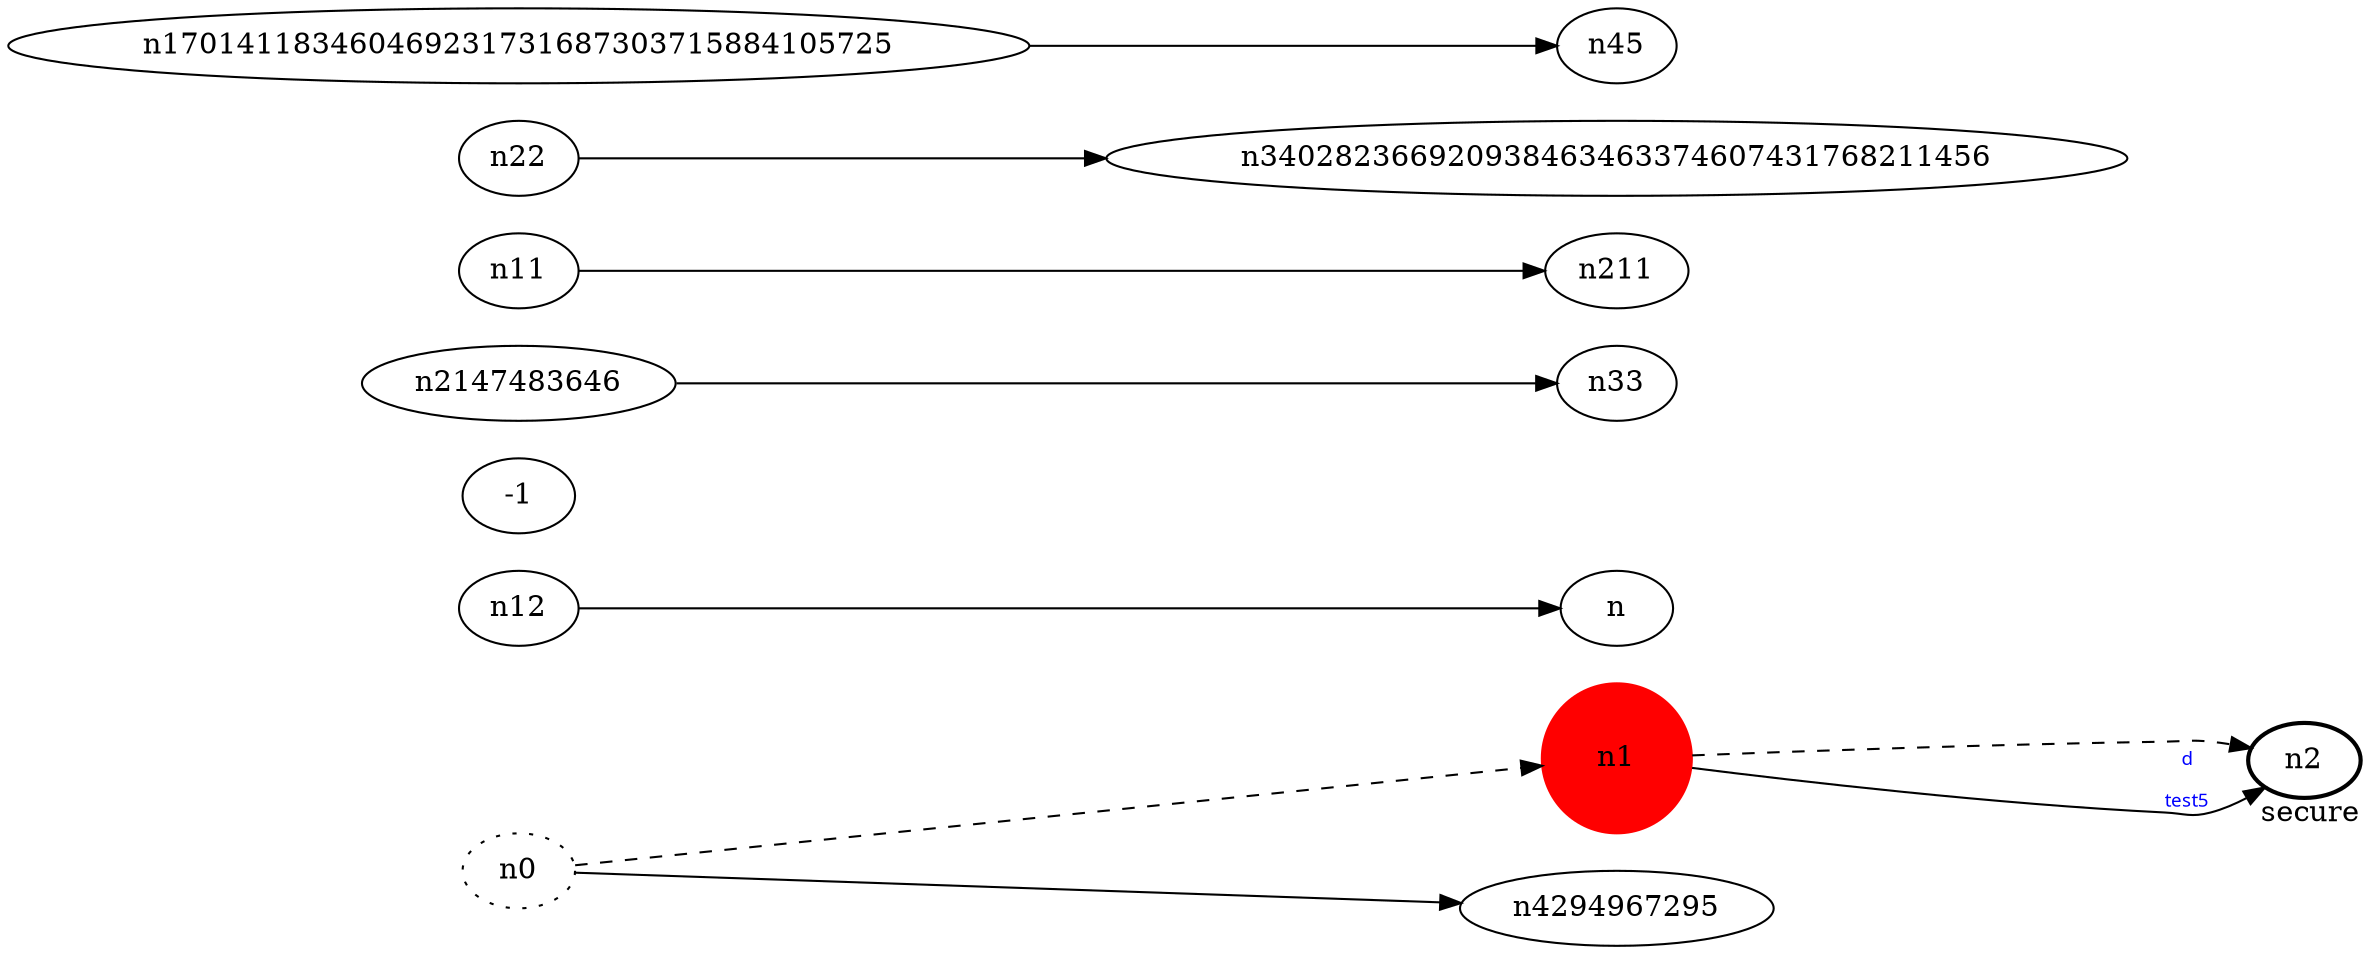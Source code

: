 digraph test5 {
	rankdir=LR;
	fontcolor=blue; /* c0; c1; c0 -- c1 */
	n0 [style=dotted, fillcolor="#123456"]; // c2; c3; c2 -- c3
	n1 [height=1, width=1, color=red, style=filled];
	n2 [style=bold, xlabel="secure"];
	n0 -> n1 -> n2[style=dashed];
	n1 -> n2 [fontname="comic sans", label="d\n\l\G", fontcolor=blue, fontsize=9];
	n12 -> n-1;
	n2147483646 -> n33;
	n11 -> n211;
	n0 -> n4294967295;
	n22 -> n340282366920938463463374607431768211456;
	n170141183460469231731687303715884105725 -> n45;
}
